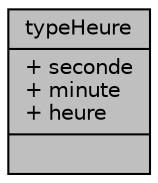 digraph "typeHeure"
{
  edge [fontname="Helvetica",fontsize="10",labelfontname="Helvetica",labelfontsize="10"];
  node [fontname="Helvetica",fontsize="10",shape=record];
  Node1 [label="{typeHeure\n|+ seconde\l+ minute\l+ heure\l|}",height=0.2,width=0.4,color="black", fillcolor="grey75", style="filled", fontcolor="black"];
}
